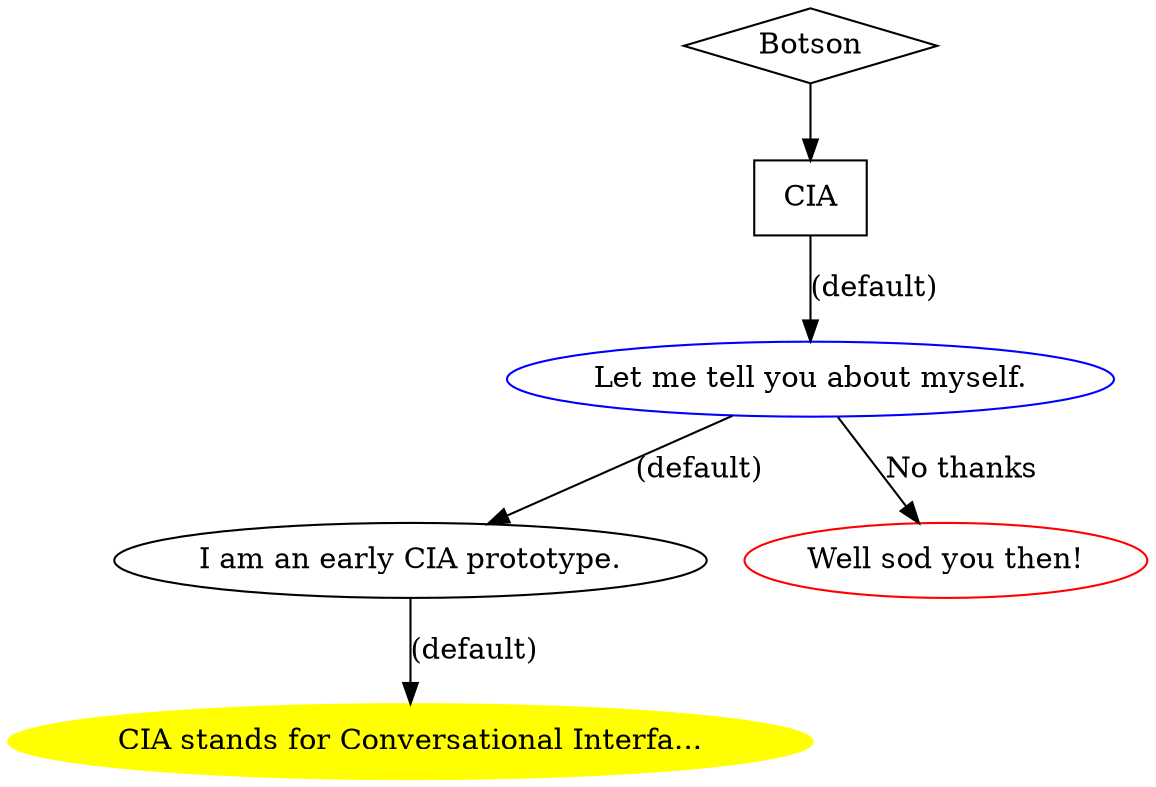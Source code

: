 digraph thread_1 {
thread [label="Botson",URL="Index.html?perform=ClassSubView&sub_class=2",shape=diamond];
thread -> enter;
enter [label="CIA",URL="Index.html?perform=ScriptSubView&sub_script=1",shape=box];
rule_1[label="Let me tell you about myself.",color=blue,URL="Index.html?perform=RuleSubView&sub_rule=1"];
enter -> rule_1 [label="(default)"];
rule_1 -> rule_2 [label="(default)"];
rule_1 -> rule_4 [label="No thanks"];
rule_2[label="I am an early CIA prototype.",color=black,URL="Index.html?perform=RuleSubView&sub_rule=2"];
rule_2 -> rule_3 [label="(default)"];
rule_3[label="CIA stands for Conversational Interfa...",color=yellow,style=filled,URL="Index.html?perform=RuleSubView&sub_rule=3"];
rule_4[label="Well sod you then!",color=red,URL="Index.html?perform=RuleSubView&sub_rule=4"];
}
